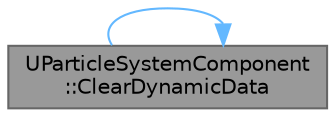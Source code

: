 digraph "UParticleSystemComponent::ClearDynamicData"
{
 // INTERACTIVE_SVG=YES
 // LATEX_PDF_SIZE
  bgcolor="transparent";
  edge [fontname=Helvetica,fontsize=10,labelfontname=Helvetica,labelfontsize=10];
  node [fontname=Helvetica,fontsize=10,shape=box,height=0.2,width=0.4];
  rankdir="LR";
  Node1 [id="Node000001",label="UParticleSystemComponent\l::ClearDynamicData",height=0.2,width=0.4,color="gray40", fillcolor="grey60", style="filled", fontcolor="black",tooltip="Clears dynamic data on the rendering thread."];
  Node1 -> Node1 [id="edge1_Node000001_Node000001",color="steelblue1",style="solid",tooltip=" "];
}
